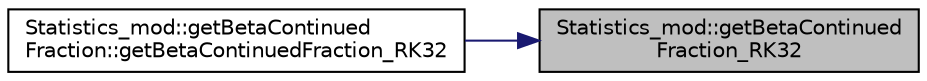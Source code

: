 digraph "Statistics_mod::getBetaContinuedFraction_RK32"
{
 // LATEX_PDF_SIZE
  edge [fontname="Helvetica",fontsize="10",labelfontname="Helvetica",labelfontsize="10"];
  node [fontname="Helvetica",fontsize="10",shape=record];
  rankdir="RL";
  Node1 [label="Statistics_mod::getBetaContinued\lFraction_RK32",height=0.2,width=0.4,color="black", fillcolor="grey75", style="filled", fontcolor="black",tooltip="Return the Beta Continued Fraction (BCF)."];
  Node1 -> Node2 [dir="back",color="midnightblue",fontsize="10",style="solid",fontname="Helvetica"];
  Node2 [label="Statistics_mod::getBetaContinued\lFraction::getBetaContinuedFraction_RK32",height=0.2,width=0.4,color="black", fillcolor="white", style="filled",URL="$interfaceStatistics__mod_1_1getBetaContinuedFraction.html#a446a6075bf0ddf9cb412caf4a7af296e",tooltip="Return the Beta Continued Fraction (BCF)."];
}
